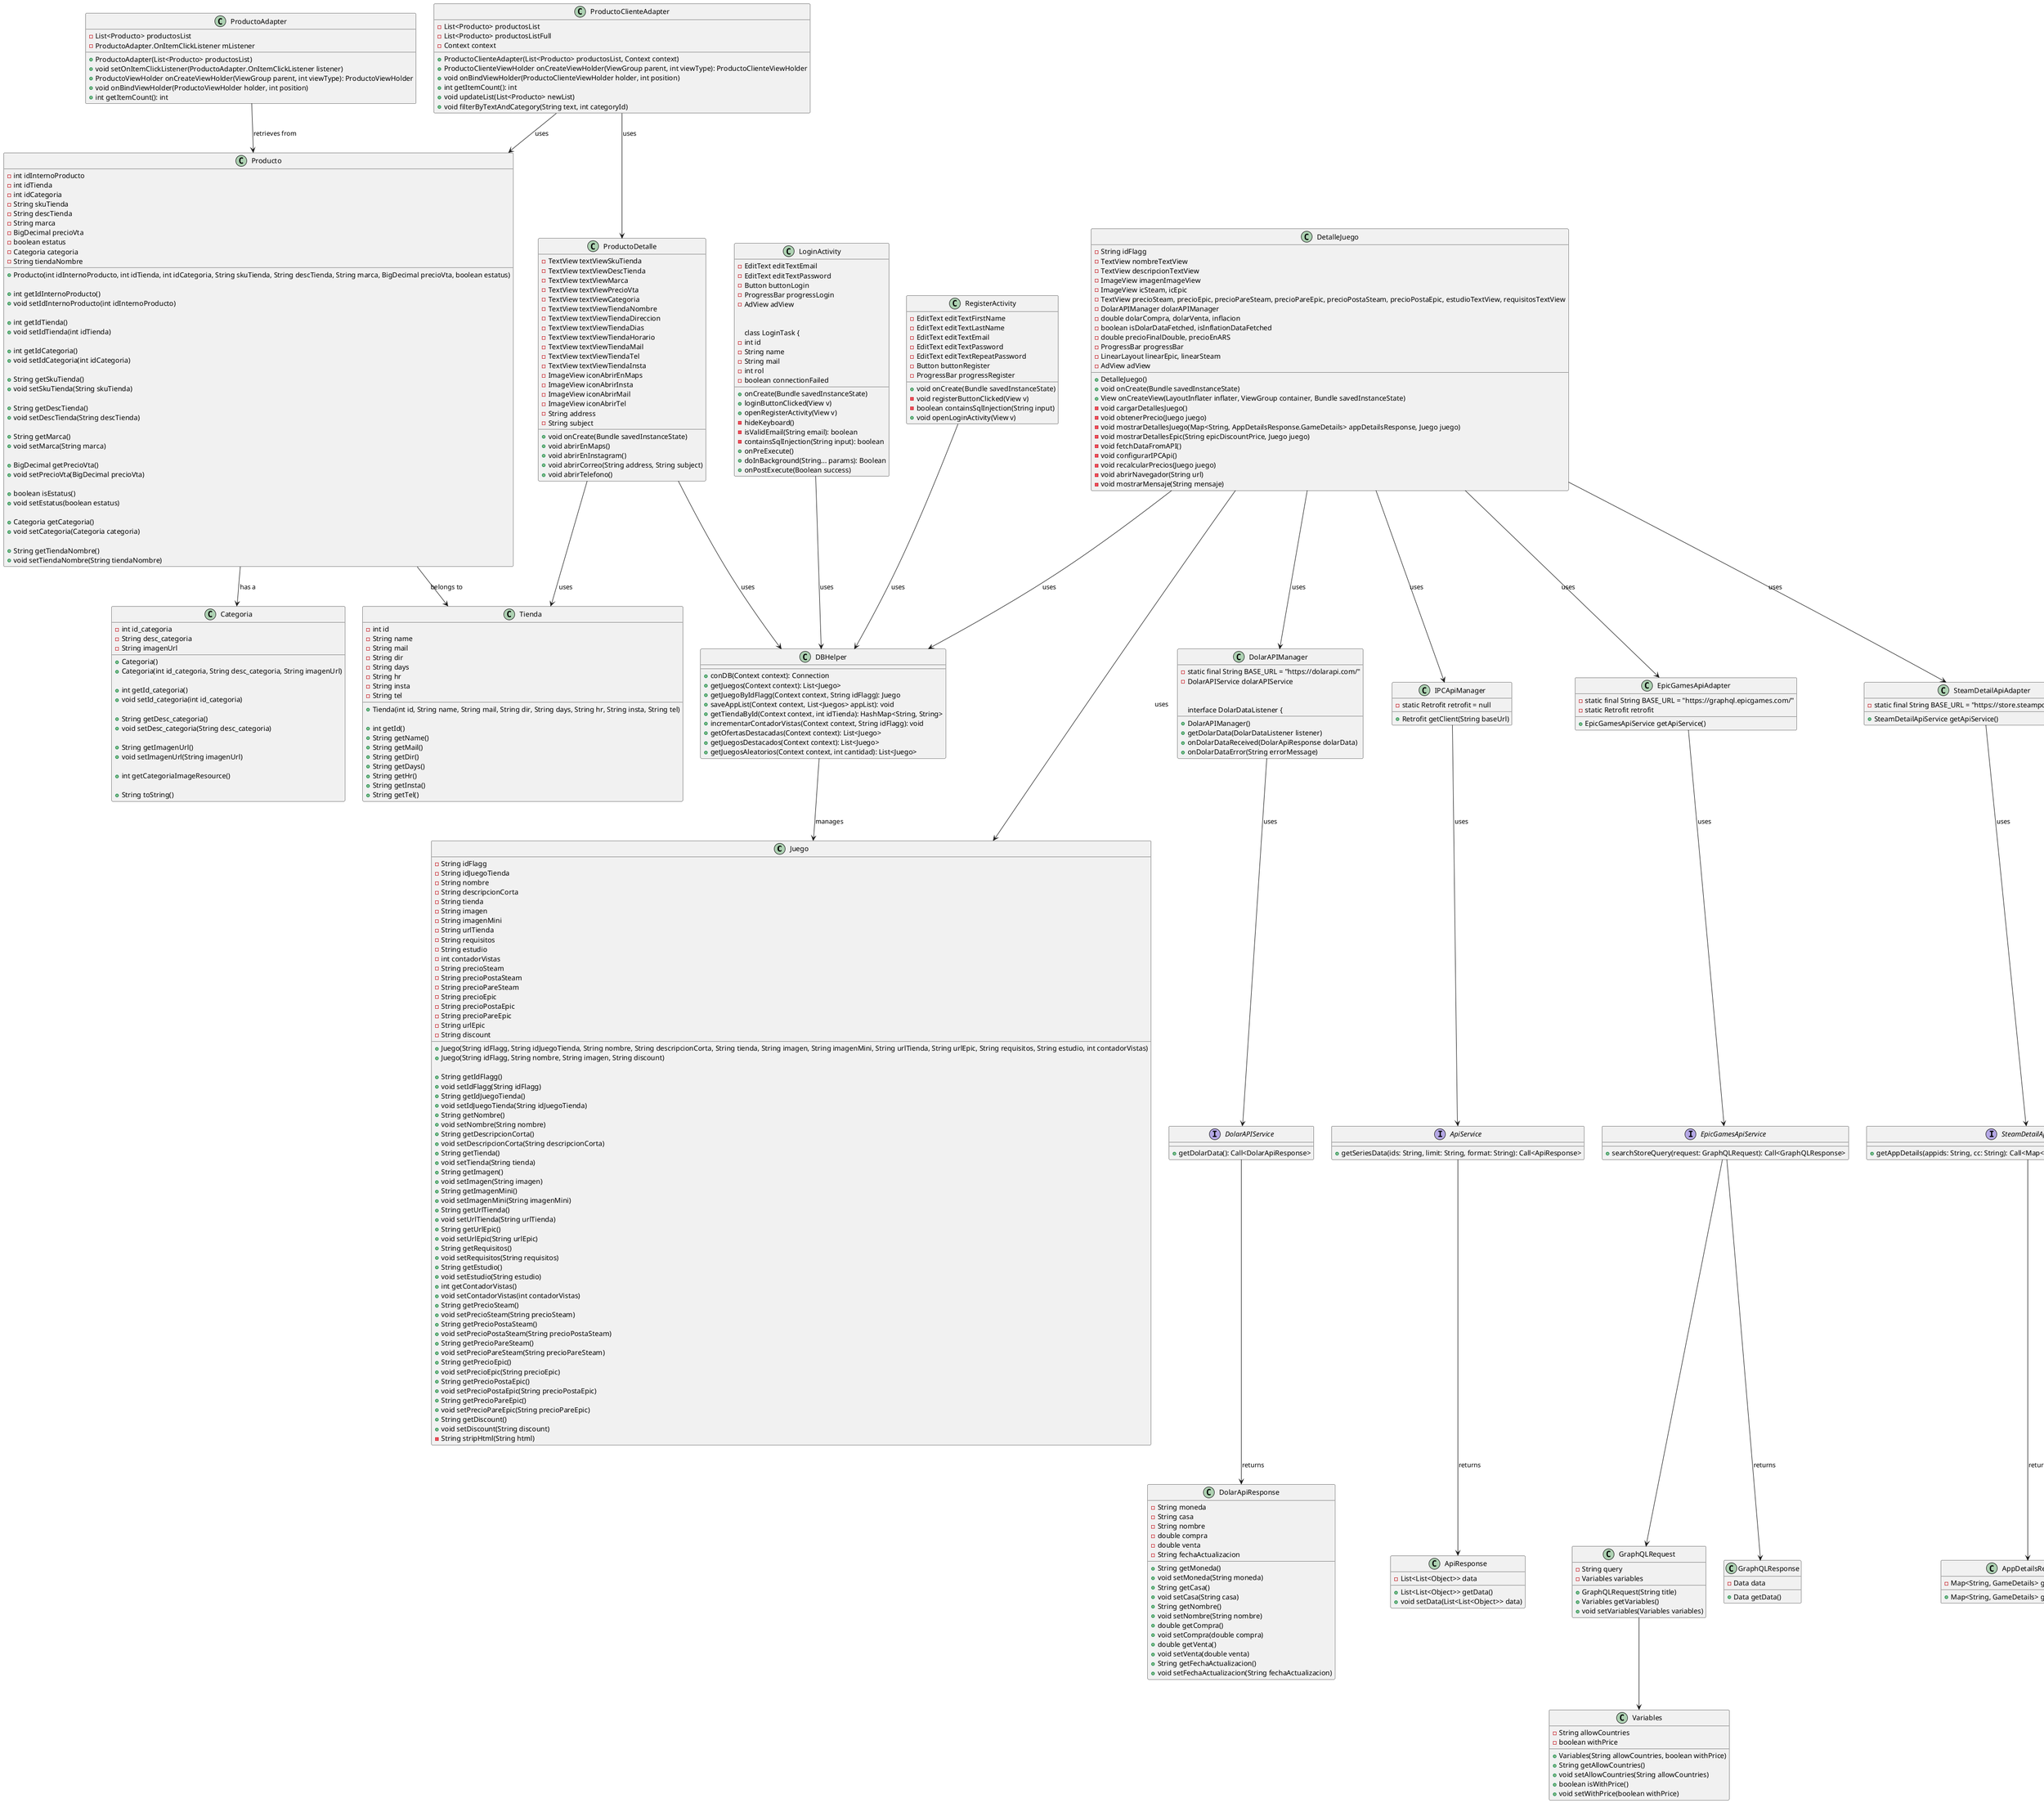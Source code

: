 @startuml
class Juego {
    - String idFlagg
    - String idJuegoTienda
    - String nombre
    - String descripcionCorta
    - String tienda
    - String imagen
    - String imagenMini
    - String urlTienda
    - String requisitos
    - String estudio
    - int contadorVistas
    - String precioSteam
    - String precioPostaSteam
    - String precioPareSteam
    - String precioEpic
    - String precioPostaEpic
    - String precioPareEpic
    - String urlEpic
    - String discount

    + Juego(String idFlagg, String idJuegoTienda, String nombre, String descripcionCorta, String tienda, String imagen, String imagenMini, String urlTienda, String urlEpic, String requisitos, String estudio, int contadorVistas)
    + Juego(String idFlagg, String nombre, String imagen, String discount)

    + String getIdFlagg()
    + void setIdFlagg(String idFlagg)
    + String getIdJuegoTienda()
    + void setIdJuegoTienda(String idJuegoTienda)
    + String getNombre()
    + void setNombre(String nombre)
    + String getDescripcionCorta()
    + void setDescripcionCorta(String descripcionCorta)
    + String getTienda()
    + void setTienda(String tienda)
    + String getImagen()
    + void setImagen(String imagen)
    + String getImagenMini()
    + void setImagenMini(String imagenMini)
    + String getUrlTienda()
    + void setUrlTienda(String urlTienda)
    + String getUrlEpic()
    + void setUrlEpic(String urlEpic)
    + String getRequisitos()
    + void setRequisitos(String requisitos)
    + String getEstudio()
    + void setEstudio(String estudio)
    + int getContadorVistas()
    + void setContadorVistas(int contadorVistas)
    + String getPrecioSteam()
    + void setPrecioSteam(String precioSteam)
    + String getPrecioPostaSteam()
    + void setPrecioPostaSteam(String precioPostaSteam)
    + String getPrecioPareSteam()
    + void setPrecioPareSteam(String precioPareSteam)
    + String getPrecioEpic()
    + void setPrecioEpic(String precioEpic)
    + String getPrecioPostaEpic()
    + void setPrecioPostaEpic(String precioPostaEpic)
    + String getPrecioPareEpic()
    + void setPrecioPareEpic(String precioPareEpic)
    + String getDiscount()
    + void setDiscount(String discount)
    - String stripHtml(String html)
}

class DBHelper {
    + conDB(Context context): Connection
    + getJuegos(Context context): List<Juego>
    + getJuegoByIdFlagg(Context context, String idFlagg): Juego
    + saveAppList(Context context, List<Juegos> appList): void
    + getTiendaById(Context context, int idTienda): HashMap<String, String>
    + incrementarContadorVistas(Context context, String idFlagg): void
    + getOfertasDestacadas(Context context): List<Juego>
    + getJuegosDestacados(Context context): List<Juego>
    + getJuegosAleatorios(Context context, int cantidad): List<Juego>
}

class Categoria {
    -int id_categoria
    -String desc_categoria
    -String imagenUrl

    +Categoria()
    +Categoria(int id_categoria, String desc_categoria, String imagenUrl)

    +int getId_categoria()
    +void setId_categoria(int id_categoria)

    +String getDesc_categoria()
    +void setDesc_categoria(String desc_categoria)

    +String getImagenUrl()
    +void setImagenUrl(String imagenUrl)

    +int getCategoriaImageResource()

    +String toString()
}

class Producto {
    -int idInternoProducto
    -int idTienda
    -int idCategoria
    -String skuTienda
    -String descTienda
    -String marca
    -BigDecimal precioVta
    -boolean estatus
    -Categoria categoria
    -String tiendaNombre

    +Producto(int idInternoProducto, int idTienda, int idCategoria, String skuTienda, String descTienda, String marca, BigDecimal precioVta, boolean estatus)

    +int getIdInternoProducto()
    +void setIdInternoProducto(int idInternoProducto)

    +int getIdTienda()
    +void setIdTienda(int idTienda)

    +int getIdCategoria()
    +void setIdCategoria(int idCategoria)

    +String getSkuTienda()
    +void setSkuTienda(String skuTienda)

    +String getDescTienda()
    +void setDescTienda(String descTienda)

    +String getMarca()
    +void setMarca(String marca)

    +BigDecimal getPrecioVta()
    +void setPrecioVta(BigDecimal precioVta)

    +boolean isEstatus()
    +void setEstatus(boolean estatus)

    +Categoria getCategoria()
    +void setCategoria(Categoria categoria)

    +String getTiendaNombre()
    +void setTiendaNombre(String tiendaNombre)
}


class ProductoAdapter {
    - List<Producto> productosList
    - ProductoAdapter.OnItemClickListener mListener

    + ProductoAdapter(List<Producto> productosList)
    + void setOnItemClickListener(ProductoAdapter.OnItemClickListener listener)
    + ProductoViewHolder onCreateViewHolder(ViewGroup parent, int viewType): ProductoViewHolder
    + void onBindViewHolder(ProductoViewHolder holder, int position)
    + int getItemCount(): int
}

class ProductoClienteAdapter {
    - List<Producto> productosList
    - List<Producto> productosListFull
    - Context context

    + ProductoClienteAdapter(List<Producto> productosList, Context context)
    + ProductoClienteViewHolder onCreateViewHolder(ViewGroup parent, int viewType): ProductoClienteViewHolder
    + void onBindViewHolder(ProductoClienteViewHolder holder, int position)
    + int getItemCount(): int
    + void updateList(List<Producto> newList)
    + void filterByTextAndCategory(String text, int categoryId)
}

class ProductoDetalle {
    - TextView textViewSkuTienda
    - TextView textViewDescTienda
    - TextView textViewMarca
    - TextView textViewPrecioVta
    - TextView textViewCategoria
    - TextView textViewTiendaNombre
    - TextView textViewTiendaDireccion
    - TextView textViewTiendaDias
    - TextView textViewTiendaHorario
    - TextView textViewTiendaMail
    - TextView textViewTiendaTel
    - TextView textViewTiendaInsta
    - ImageView iconAbrirEnMaps
    - ImageView iconAbrirInsta
    - ImageView iconAbrirMail
    - ImageView iconAbrirTel
    - String address
    - String subject

    + void onCreate(Bundle savedInstanceState)
    + void abrirEnMaps()
    + void abrirEnInstagram()
    + void abrirCorreo(String address, String subject)
    + void abrirTelefono()
}


class Tienda {
    -int id
    -String name
    -String mail
    -String dir
    -String days
    -String hr
    -String insta
    -String tel

    +Tienda(int id, String name, String mail, String dir, String days, String hr, String insta, String tel)

    +int getId()
    +String getName()
    +String getMail()
    +String getDir()
    +String getDays()
    +String getHr()
    +String getInsta()
    +String getTel()
}

class LoginActivity {
    -EditText editTextEmail
    -EditText editTextPassword
    -Button buttonLogin
    -ProgressBar progressLogin
    -AdView adView

    +onCreate(Bundle savedInstanceState)
    +loginButtonClicked(View v)
    +openRegisterActivity(View v)
    -hideKeyboard()
    -isValidEmail(String email): boolean
    -containsSqlInjection(String input): boolean

    class LoginTask {
        -int id
        -String name
        -String mail
        -int rol
        -boolean connectionFailed

        +onPreExecute()
        +doInBackground(String... params): Boolean
        +onPostExecute(Boolean success)
    }

    class RegisterActivity {
        - EditText editTextFirstName
        - EditText editTextLastName
        - EditText editTextEmail
        - EditText editTextPassword
        - EditText editTextRepeatPassword
        - Button buttonRegister
        - ProgressBar progressRegister

        + void onCreate(Bundle savedInstanceState)
        - void registerButtonClicked(View v)
        - boolean containsSqlInjection(String input)
        + void openLoginActivity(View v)
    }

class DolarAPIManager {
    - static final String BASE_URL = "https://dolarapi.com/"
    - DolarAPIService dolarAPIService

    + DolarAPIManager()
    + getDolarData(DolarDataListener listener)

    interface DolarDataListener {
        + onDolarDataReceived(DolarApiResponse dolarData)
        + onDolarDataError(String errorMessage)
    }

class DolarApiResponse {
    - String moneda
    - String casa
    - String nombre
    - double compra
    - double venta
    - String fechaActualizacion

    + String getMoneda()
    + void setMoneda(String moneda)
    + String getCasa()
    + void setCasa(String casa)
    + String getNombre()
    + void setNombre(String nombre)
    + double getCompra()
    + void setCompra(double compra)
    + double getVenta()
    + void setVenta(double venta)
    + String getFechaActualizacion()
    + void setFechaActualizacion(String fechaActualizacion)
}

interface DolarAPIService {
    + getDolarData(): Call<DolarApiResponse>
}

class IPCApiManager {
    - static Retrofit retrofit = null

    + Retrofit getClient(String baseUrl)
}

class ApiResponse {
    - List<List<Object>> data

    + List<List<Object>> getData()
    + void setData(List<List<Object>> data)
}

interface ApiService {
    + getSeriesData(ids: String, limit: String, format: String): Call<ApiResponse>
}

class EpicGamesApiAdapter {
    - static final String BASE_URL = "https://graphql.epicgames.com/"
    - static Retrofit retrofit

    + EpicGamesApiService getApiService()
}

interface EpicGamesApiService {
    + searchStoreQuery(request: GraphQLRequest): Call<GraphQLResponse>
}

class GraphQLRequest {
    - String query
    - Variables variables

    + GraphQLRequest(String title)
    + Variables getVariables()
    + void setVariables(Variables variables)
}

GraphQLRequest --> Variables

 class Variables {
        - String allowCountries
        - boolean withPrice

        + Variables(String allowCountries, boolean withPrice)
        + String getAllowCountries()
        + void setAllowCountries(String allowCountries)
        + boolean isWithPrice()
        + void setWithPrice(boolean withPrice)
    }
class GraphQLResponse {
    - Data data

    + Data getData()
    }

class SteamDetailApiAdapter {
    - static final String BASE_URL = "https://store.steampowered.com/api/"

    + SteamDetailApiService getApiService()
}

interface SteamDetailApiService {
    + getAppDetails(appids: String, cc: String): Call<Map<String, AppDetailsResponse.GameDetails>>
}

class AppDetailsResponse {
    - Map<String, GameDetails> gameDetailsMap

    + Map<String, GameDetails> getGameDetailsMap()

}

class DetalleJuego {
    - String idFlagg
    - TextView nombreTextView
    - TextView descripcionTextView
    - ImageView imagenImageView
    - ImageView icSteam, icEpic
    - TextView precioSteam, precioEpic, precioPareSteam, precioPareEpic, precioPostaSteam, precioPostaEpic, estudioTextView, requisitosTextView
    - DolarAPIManager dolarAPIManager
    - double dolarCompra, dolarVenta, inflacion
    - boolean isDolarDataFetched, isInflationDataFetched
    - double precioFinalDouble, precioEnARS
    - ProgressBar progressBar
    - LinearLayout linearEpic, linearSteam
    - AdView adView

    + DetalleJuego()
    + void onCreate(Bundle savedInstanceState)
    + View onCreateView(LayoutInflater inflater, ViewGroup container, Bundle savedInstanceState)
    - void cargarDetallesJuego()
    - void obtenerPrecio(Juego juego)
    - void mostrarDetallesJuego(Map<String, AppDetailsResponse.GameDetails> appDetailsResponse, Juego juego)
    - void mostrarDetallesEpic(String epicDiscountPrice, Juego juego)
    - void fetchDataFromAPI()
    - void configurarIPCApi()
    - void recalcularPrecios(Juego juego)
    - void abrirNavegador(String url)
    - void mostrarMensaje(String mensaje)
}

Producto --> Categoria : has a
Producto --> Tienda : belongs to

ProductoAdapter --> Producto : retrieves from
ProductoClienteAdapter --> Producto : uses
ProductoClienteAdapter --> ProductoDetalle : uses
ProductoDetalle --> Tienda : uses
ProductoDetalle --> DBHelper : uses

DetalleJuego --> DolarAPIManager : uses
DetalleJuego --> IPCApiManager : uses
DetalleJuego --> SteamDetailApiAdapter : uses
DetalleJuego --> EpicGamesApiAdapter : uses
DetalleJuego --> Juego : uses
DetalleJuego --> DBHelper : uses

LoginActivity --> DBHelper : uses
RegisterActivity --> DBHelper : uses

DolarAPIService --> DolarApiResponse : returns
DolarAPIManager --> DolarAPIService : uses

SteamDetailApiService --> AppDetailsResponse : returns
SteamDetailApiAdapter --> SteamDetailApiService : uses

EpicGamesApiAdapter --> EpicGamesApiService : uses
EpicGamesApiService --> GraphQLRequest
EpicGamesApiService --> GraphQLResponse : returns

IPCApiManager --> ApiService : uses
ApiService --> ApiResponse : returns

DBHelper --> Juego : manages
}
@enduml



